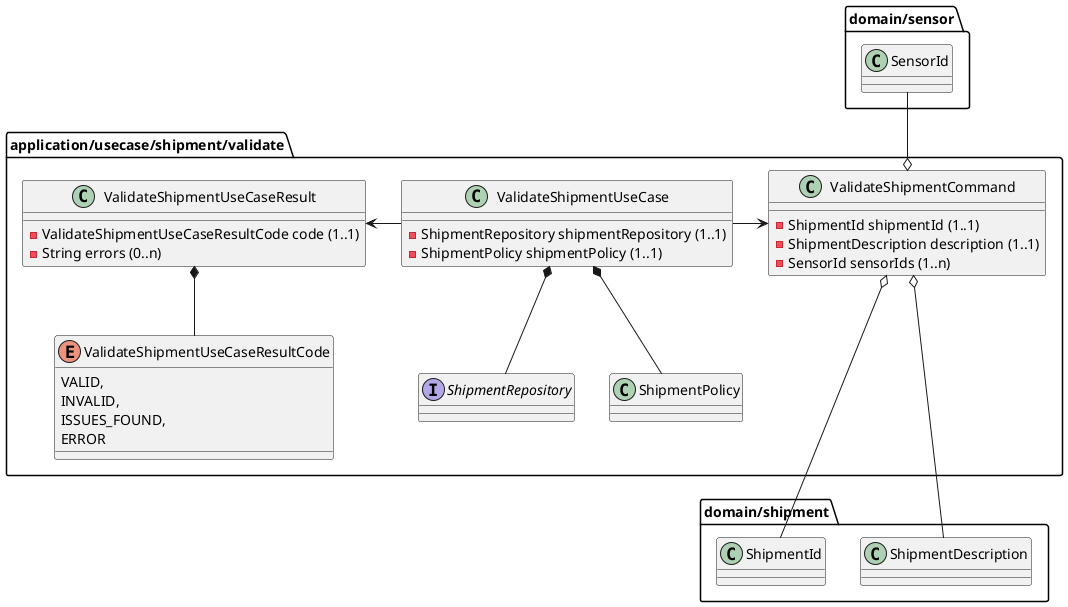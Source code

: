 @startuml

package application/usecase/shipment/validate {
  class ValidateShipmentCommand {
    -ShipmentId shipmentId (1..1)
    -ShipmentDescription description (1..1)
    -SensorId sensorIds (1..n)
  }

  class ValidateShipmentUseCase {
    -ShipmentRepository shipmentRepository (1..1)
    -ShipmentPolicy shipmentPolicy (1..1)
  }

  class ValidateShipmentUseCaseResult {
    -ValidateShipmentUseCaseResultCode code (1..1)
    -String errors (0..n)
  }

  enum ValidateShipmentUseCaseResultCode {
    VALID,
    INVALID,
    ISSUES_FOUND,
    ERROR
  }

  interface ShipmentRepository
  class ShipmentPolicy

  ValidateShipmentUseCase *-down- ShipmentRepository
  ValidateShipmentUseCase *-down- ShipmentPolicy
  ValidateShipmentUseCase -right-> ValidateShipmentCommand
  ValidateShipmentUseCase -left-> ValidateShipmentUseCaseResult

  ValidateShipmentUseCaseResult *-down- ValidateShipmentUseCaseResultCode
}

package domain/shipment {
  class ShipmentId
  class ShipmentDescription
}

package domain/sensor {
  class SensorId
}

ValidateShipmentCommand o-down- ShipmentId
ValidateShipmentCommand o-down-- ShipmentDescription
ValidateShipmentCommand o-up- SensorId

@enduml